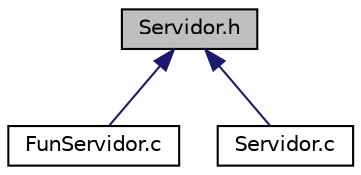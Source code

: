 digraph "Servidor.h"
{
  edge [fontname="Helvetica",fontsize="10",labelfontname="Helvetica",labelfontsize="10"];
  node [fontname="Helvetica",fontsize="10",shape=record];
  Node1 [label="Servidor.h",height=0.2,width=0.4,color="black", fillcolor="grey75", style="filled", fontcolor="black"];
  Node1 -> Node2 [dir="back",color="midnightblue",fontsize="10",style="solid",fontname="Helvetica"];
  Node2 [label="FunServidor.c",height=0.2,width=0.4,color="black", fillcolor="white", style="filled",URL="$_fun_servidor_8c.html",tooltip="Funciones para el Servidor. "];
  Node1 -> Node3 [dir="back",color="midnightblue",fontsize="10",style="solid",fontname="Helvetica"];
  Node3 [label="Servidor.c",height=0.2,width=0.4,color="black", fillcolor="white", style="filled",URL="$_servidor_8c.html",tooltip="Main del Servidor. "];
}
